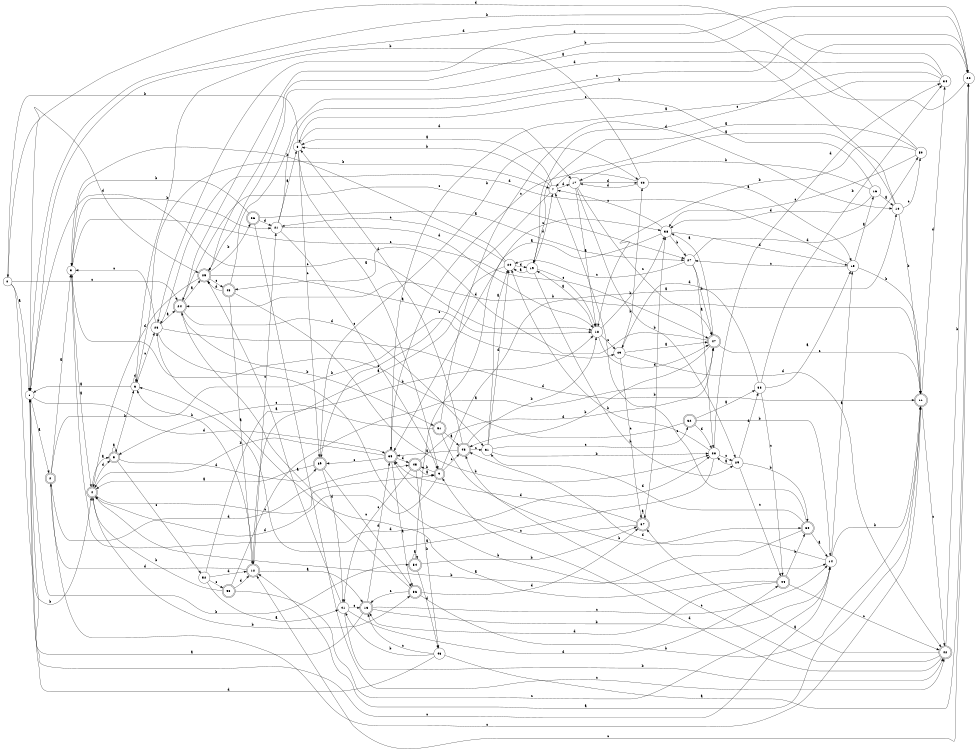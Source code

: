 digraph n44_7 {
__start0 [label="" shape="none"];

rankdir=LR;
size="8,5";

s0 [style="filled", color="black", fillcolor="white" shape="circle", label="0"];
s1 [style="filled", color="black", fillcolor="white" shape="circle", label="1"];
s2 [style="rounded,filled", color="black", fillcolor="white" shape="doublecircle", label="2"];
s3 [style="filled", color="black", fillcolor="white" shape="circle", label="3"];
s4 [style="rounded,filled", color="black", fillcolor="white" shape="doublecircle", label="4"];
s5 [style="rounded,filled", color="black", fillcolor="white" shape="doublecircle", label="5"];
s6 [style="filled", color="black", fillcolor="white" shape="circle", label="6"];
s7 [style="filled", color="black", fillcolor="white" shape="circle", label="7"];
s8 [style="filled", color="black", fillcolor="white" shape="circle", label="8"];
s9 [style="rounded,filled", color="black", fillcolor="white" shape="doublecircle", label="9"];
s10 [style="filled", color="black", fillcolor="white" shape="circle", label="10"];
s11 [style="rounded,filled", color="black", fillcolor="white" shape="doublecircle", label="11"];
s12 [style="rounded,filled", color="black", fillcolor="white" shape="doublecircle", label="12"];
s13 [style="rounded,filled", color="black", fillcolor="white" shape="doublecircle", label="13"];
s14 [style="filled", color="black", fillcolor="white" shape="circle", label="14"];
s15 [style="filled", color="black", fillcolor="white" shape="circle", label="15"];
s16 [style="filled", color="black", fillcolor="white" shape="circle", label="16"];
s17 [style="filled", color="black", fillcolor="white" shape="circle", label="17"];
s18 [style="filled", color="black", fillcolor="white" shape="circle", label="18"];
s19 [style="filled", color="black", fillcolor="white" shape="circle", label="19"];
s20 [style="filled", color="black", fillcolor="white" shape="circle", label="20"];
s21 [style="filled", color="black", fillcolor="white" shape="circle", label="21"];
s22 [style="filled", color="black", fillcolor="white" shape="circle", label="22"];
s23 [style="filled", color="black", fillcolor="white" shape="circle", label="23"];
s24 [style="rounded,filled", color="black", fillcolor="white" shape="doublecircle", label="24"];
s25 [style="rounded,filled", color="black", fillcolor="white" shape="doublecircle", label="25"];
s26 [style="rounded,filled", color="black", fillcolor="white" shape="doublecircle", label="26"];
s27 [style="filled", color="black", fillcolor="white" shape="circle", label="27"];
s28 [style="filled", color="black", fillcolor="white" shape="circle", label="28"];
s29 [style="filled", color="black", fillcolor="white" shape="circle", label="29"];
s30 [style="rounded,filled", color="black", fillcolor="white" shape="doublecircle", label="30"];
s31 [style="filled", color="black", fillcolor="white" shape="circle", label="31"];
s32 [style="rounded,filled", color="black", fillcolor="white" shape="doublecircle", label="32"];
s33 [style="filled", color="black", fillcolor="white" shape="circle", label="33"];
s34 [style="filled", color="black", fillcolor="white" shape="circle", label="34"];
s35 [style="rounded,filled", color="black", fillcolor="white" shape="doublecircle", label="35"];
s36 [style="rounded,filled", color="black", fillcolor="white" shape="doublecircle", label="36"];
s37 [style="rounded,filled", color="black", fillcolor="white" shape="doublecircle", label="37"];
s38 [style="filled", color="black", fillcolor="white" shape="circle", label="38"];
s39 [style="rounded,filled", color="black", fillcolor="white" shape="doublecircle", label="39"];
s40 [style="filled", color="black", fillcolor="white" shape="circle", label="40"];
s41 [style="filled", color="black", fillcolor="white" shape="circle", label="41"];
s42 [style="rounded,filled", color="black", fillcolor="white" shape="doublecircle", label="42"];
s43 [style="rounded,filled", color="black", fillcolor="white" shape="doublecircle", label="43"];
s44 [style="rounded,filled", color="black", fillcolor="white" shape="doublecircle", label="44"];
s45 [style="rounded,filled", color="black", fillcolor="white" shape="doublecircle", label="45"];
s46 [style="filled", color="black", fillcolor="white" shape="circle", label="46"];
s47 [style="rounded,filled", color="black", fillcolor="white" shape="doublecircle", label="47"];
s48 [style="rounded,filled", color="black", fillcolor="white" shape="doublecircle", label="48"];
s49 [style="filled", color="black", fillcolor="white" shape="circle", label="49"];
s50 [style="filled", color="black", fillcolor="white" shape="circle", label="50"];
s51 [style="rounded,filled", color="black", fillcolor="white" shape="doublecircle", label="51"];
s52 [style="filled", color="black", fillcolor="white" shape="circle", label="52"];
s53 [style="rounded,filled", color="black", fillcolor="white" shape="doublecircle", label="53"];
s54 [style="rounded,filled", color="black", fillcolor="white" shape="doublecircle", label="54"];
s0 -> s1 [label="a"];
s0 -> s4 [label="b"];
s0 -> s24 [label="c"];
s0 -> s25 [label="d"];
s1 -> s2 [label="a"];
s1 -> s54 [label="b"];
s1 -> s18 [label="c"];
s1 -> s35 [label="d"];
s2 -> s3 [label="a"];
s2 -> s49 [label="b"];
s2 -> s11 [label="c"];
s2 -> s45 [label="d"];
s3 -> s4 [label="a"];
s3 -> s21 [label="b"];
s3 -> s47 [label="c"];
s3 -> s28 [label="d"];
s4 -> s5 [label="a"];
s4 -> s36 [label="b"];
s4 -> s9 [label="c"];
s4 -> s5 [label="d"];
s5 -> s5 [label="a"];
s5 -> s6 [label="b"];
s5 -> s52 [label="c"];
s5 -> s39 [label="d"];
s6 -> s1 [label="a"];
s6 -> s7 [label="b"];
s6 -> s23 [label="c"];
s6 -> s6 [label="d"];
s7 -> s8 [label="a"];
s7 -> s8 [label="b"];
s7 -> s39 [label="c"];
s7 -> s17 [label="d"];
s8 -> s9 [label="a"];
s8 -> s0 [label="b"];
s8 -> s39 [label="c"];
s8 -> s17 [label="d"];
s9 -> s10 [label="a"];
s9 -> s45 [label="b"];
s9 -> s43 [label="c"];
s9 -> s4 [label="d"];
s10 -> s7 [label="a"];
s10 -> s11 [label="b"];
s10 -> s50 [label="c"];
s10 -> s1 [label="d"];
s11 -> s12 [label="a"];
s11 -> s24 [label="b"];
s11 -> s42 [label="c"];
s11 -> s34 [label="d"];
s12 -> s13 [label="a"];
s12 -> s6 [label="b"];
s12 -> s21 [label="c"];
s12 -> s2 [label="d"];
s13 -> s1 [label="a"];
s13 -> s14 [label="b"];
s13 -> s14 [label="c"];
s13 -> s35 [label="d"];
s14 -> s15 [label="a"];
s14 -> s11 [label="b"];
s14 -> s1 [label="c"];
s14 -> s43 [label="d"];
s15 -> s16 [label="a"];
s15 -> s11 [label="b"];
s15 -> s27 [label="c"];
s15 -> s23 [label="d"];
s16 -> s10 [label="a"];
s16 -> s17 [label="b"];
s16 -> s8 [label="c"];
s16 -> s38 [label="d"];
s17 -> s18 [label="a"];
s17 -> s29 [label="b"];
s17 -> s47 [label="c"];
s17 -> s40 [label="d"];
s18 -> s19 [label="a"];
s18 -> s38 [label="b"];
s18 -> s49 [label="c"];
s18 -> s47 [label="d"];
s19 -> s20 [label="a"];
s19 -> s29 [label="b"];
s19 -> s18 [label="c"];
s19 -> s7 [label="d"];
s20 -> s12 [label="a"];
s20 -> s3 [label="b"];
s20 -> s21 [label="c"];
s20 -> s19 [label="d"];
s21 -> s8 [label="a"];
s21 -> s22 [label="b"];
s21 -> s9 [label="c"];
s21 -> s18 [label="d"];
s22 -> s23 [label="a"];
s22 -> s25 [label="b"];
s22 -> s12 [label="c"];
s22 -> s24 [label="d"];
s23 -> s24 [label="a"];
s23 -> s14 [label="b"];
s23 -> s3 [label="c"];
s23 -> s11 [label="d"];
s24 -> s25 [label="a"];
s24 -> s51 [label="b"];
s24 -> s27 [label="c"];
s24 -> s31 [label="d"];
s25 -> s18 [label="a"];
s25 -> s26 [label="b"];
s25 -> s48 [label="c"];
s25 -> s4 [label="d"];
s26 -> s27 [label="a"];
s26 -> s3 [label="b"];
s26 -> s42 [label="c"];
s26 -> s21 [label="d"];
s27 -> s28 [label="a"];
s27 -> s47 [label="b"];
s27 -> s20 [label="c"];
s27 -> s50 [label="d"];
s28 -> s6 [label="a"];
s28 -> s20 [label="b"];
s28 -> s29 [label="c"];
s28 -> s34 [label="d"];
s29 -> s28 [label="a"];
s29 -> s30 [label="b"];
s29 -> s44 [label="c"];
s29 -> s33 [label="d"];
s30 -> s14 [label="a"];
s30 -> s4 [label="b"];
s30 -> s7 [label="c"];
s30 -> s31 [label="d"];
s31 -> s20 [label="a"];
s31 -> s28 [label="b"];
s31 -> s32 [label="c"];
s31 -> s20 [label="d"];
s32 -> s33 [label="a"];
s32 -> s14 [label="b"];
s32 -> s3 [label="c"];
s32 -> s28 [label="d"];
s33 -> s15 [label="a"];
s33 -> s34 [label="b"];
s33 -> s44 [label="c"];
s33 -> s49 [label="d"];
s34 -> s35 [label="a"];
s34 -> s1 [label="b"];
s34 -> s19 [label="c"];
s34 -> s25 [label="d"];
s35 -> s36 [label="a"];
s35 -> s4 [label="b"];
s35 -> s39 [label="c"];
s35 -> s45 [label="d"];
s36 -> s24 [label="a"];
s36 -> s11 [label="b"];
s36 -> s13 [label="c"];
s36 -> s37 [label="d"];
s37 -> s37 [label="a"];
s37 -> s38 [label="b"];
s37 -> s35 [label="c"];
s37 -> s35 [label="d"];
s38 -> s35 [label="a"];
s38 -> s27 [label="b"];
s38 -> s7 [label="c"];
s38 -> s15 [label="d"];
s39 -> s4 [label="a"];
s39 -> s40 [label="b"];
s39 -> s36 [label="c"];
s39 -> s41 [label="d"];
s40 -> s15 [label="a"];
s40 -> s6 [label="b"];
s40 -> s35 [label="c"];
s40 -> s17 [label="d"];
s41 -> s25 [label="a"];
s41 -> s42 [label="b"];
s41 -> s13 [label="c"];
s41 -> s44 [label="d"];
s42 -> s37 [label="a"];
s42 -> s22 [label="b"];
s42 -> s43 [label="c"];
s42 -> s9 [label="d"];
s43 -> s35 [label="a"];
s43 -> s18 [label="b"];
s43 -> s31 [label="c"];
s43 -> s8 [label="d"];
s44 -> s23 [label="a"];
s44 -> s30 [label="b"];
s44 -> s42 [label="c"];
s44 -> s13 [label="d"];
s45 -> s9 [label="a"];
s45 -> s46 [label="b"];
s45 -> s41 [label="c"];
s45 -> s47 [label="d"];
s46 -> s22 [label="a"];
s46 -> s41 [label="b"];
s46 -> s13 [label="c"];
s46 -> s1 [label="d"];
s47 -> s38 [label="a"];
s47 -> s43 [label="b"];
s47 -> s11 [label="c"];
s47 -> s48 [label="d"];
s48 -> s12 [label="a"];
s48 -> s28 [label="b"];
s48 -> s22 [label="c"];
s48 -> s25 [label="d"];
s49 -> s47 [label="a"];
s49 -> s40 [label="b"];
s49 -> s37 [label="c"];
s49 -> s42 [label="d"];
s50 -> s19 [label="a"];
s50 -> s18 [label="b"];
s50 -> s38 [label="c"];
s50 -> s1 [label="d"];
s51 -> s43 [label="a"];
s51 -> s30 [label="b"];
s51 -> s5 [label="c"];
s51 -> s10 [label="d"];
s52 -> s41 [label="a"];
s52 -> s18 [label="b"];
s52 -> s53 [label="c"];
s52 -> s12 [label="d"];
s53 -> s47 [label="a"];
s53 -> s4 [label="b"];
s53 -> s14 [label="c"];
s53 -> s12 [label="d"];
s54 -> s54 [label="a"];
s54 -> s37 [label="b"];
s54 -> s38 [label="c"];
s54 -> s46 [label="d"];

}